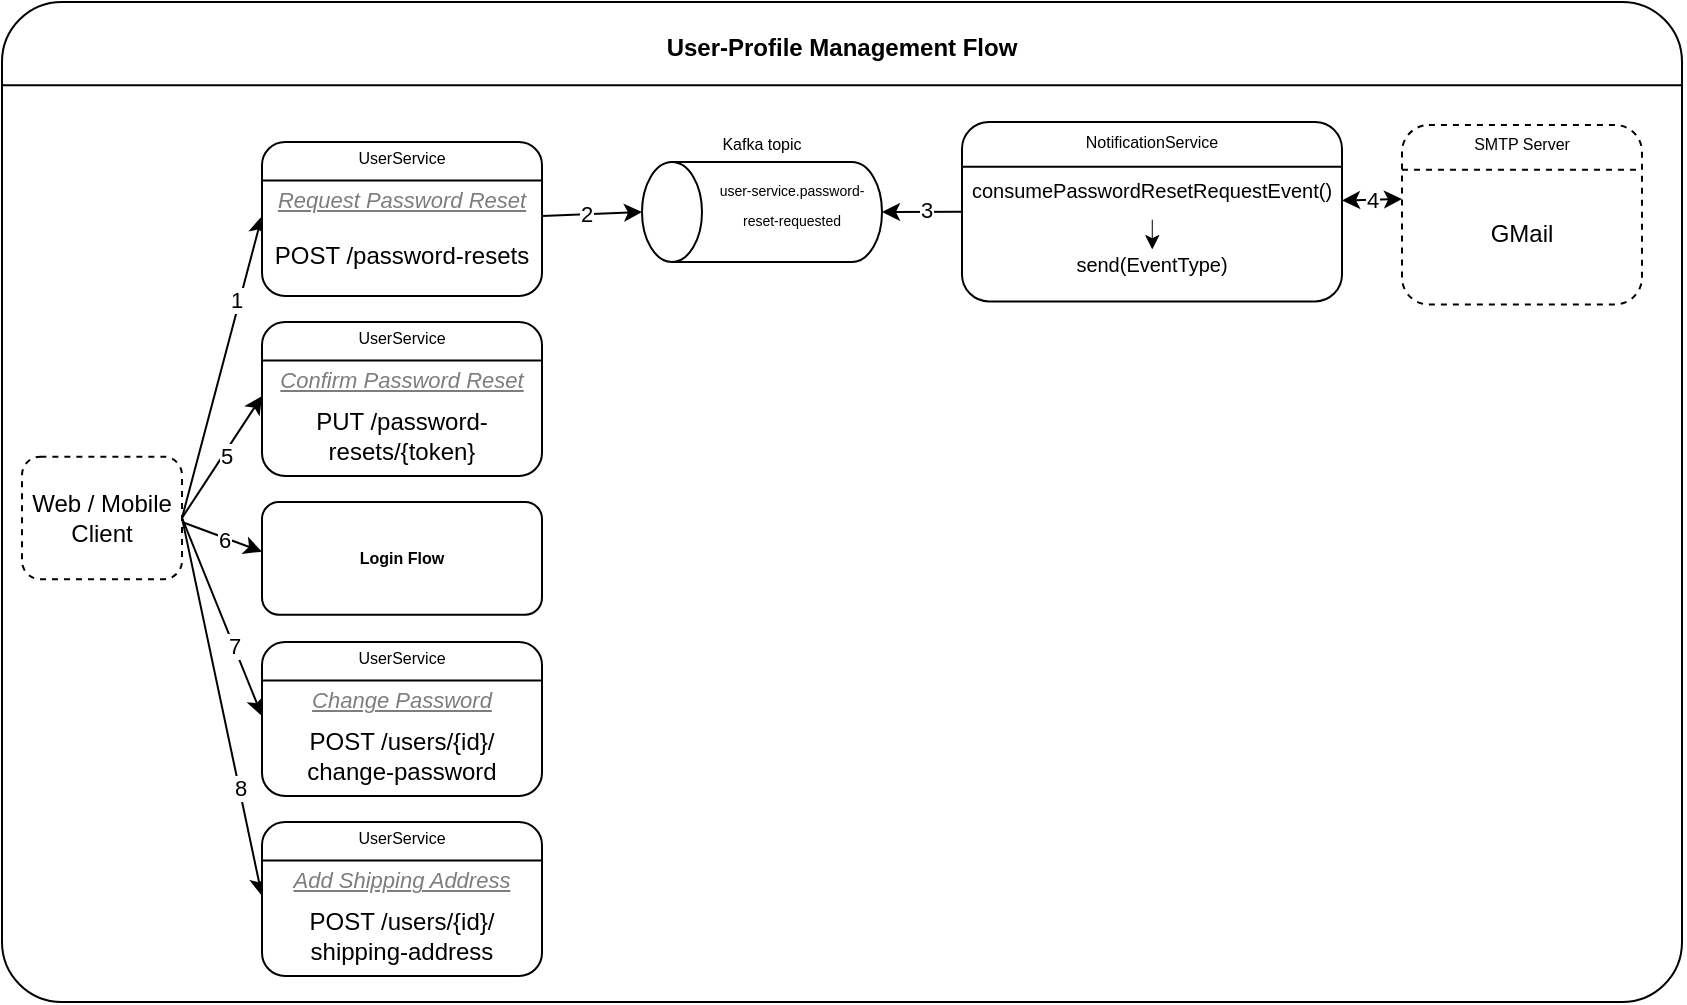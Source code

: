<mxfile version="26.0.9">
  <diagram name="Page-1" id="WvCnCqAWnMIpbijHtHZL">
    <mxGraphModel dx="789" dy="507" grid="1" gridSize="10" guides="1" tooltips="1" connect="1" arrows="1" fold="1" page="1" pageScale="1" pageWidth="900" pageHeight="550" math="0" shadow="0" adaptiveColors="none">
      <root>
        <mxCell id="0" />
        <mxCell id="1" parent="0" />
        <mxCell id="gqzV20gzdIuS-wF16u76-38" value="" style="group;movable=1;resizable=1;rotatable=1;deletable=1;editable=1;locked=0;connectable=1;" parent="1" vertex="1" connectable="0">
          <mxGeometry x="40" y="20" width="840" height="500" as="geometry" />
        </mxCell>
        <mxCell id="aZz8Aj8nYfByZGTupD_b-3" value="" style="rounded=1;whiteSpace=wrap;html=1;container=0;arcSize=6;movable=1;resizable=1;rotatable=1;deletable=1;editable=1;locked=0;connectable=1;" parent="gqzV20gzdIuS-wF16u76-38" vertex="1">
          <mxGeometry width="840" height="500" as="geometry" />
        </mxCell>
        <mxCell id="aZz8Aj8nYfByZGTupD_b-5" value="&lt;b&gt;&lt;font style=&quot;font-size: 12px;&quot;&gt;User-Profile Management Flow&lt;/font&gt;&lt;/b&gt;" style="text;html=1;align=center;verticalAlign=middle;whiteSpace=wrap;rounded=0;fontSize=8;container=0;movable=1;resizable=1;rotatable=1;deletable=1;editable=1;locked=0;connectable=1;" parent="gqzV20gzdIuS-wF16u76-38" vertex="1">
          <mxGeometry width="840.0" height="46.733" as="geometry" />
        </mxCell>
        <mxCell id="aZz8Aj8nYfByZGTupD_b-4" value="" style="endArrow=none;html=1;rounded=0;exitX=0;exitY=0.25;exitDx=0;exitDy=0;entryX=1;entryY=0.25;entryDx=0;entryDy=0;movable=1;resizable=1;rotatable=1;deletable=1;editable=1;locked=0;connectable=1;" parent="gqzV20gzdIuS-wF16u76-38" edge="1">
          <mxGeometry width="50" height="50" relative="1" as="geometry">
            <mxPoint y="41.67" as="sourcePoint" />
            <mxPoint x="840.0" y="41.67" as="targetPoint" />
          </mxGeometry>
        </mxCell>
        <mxCell id="XXbXMdPIwVIZpTRcsrKY-1" value="" style="group;movable=1;resizable=1;rotatable=1;deletable=1;editable=1;locked=0;connectable=1;" vertex="1" connectable="0" parent="gqzV20gzdIuS-wF16u76-38">
          <mxGeometry x="130" y="250" width="140" height="56.35" as="geometry" />
        </mxCell>
        <mxCell id="XXbXMdPIwVIZpTRcsrKY-2" value="" style="group" vertex="1" connectable="0" parent="XXbXMdPIwVIZpTRcsrKY-1">
          <mxGeometry width="140" height="56.35" as="geometry" />
        </mxCell>
        <mxCell id="aZz8Aj8nYfByZGTupD_b-71" value="" style="rounded=1;whiteSpace=wrap;html=1;container=0;movable=1;resizable=1;rotatable=1;deletable=1;editable=1;locked=0;connectable=1;" parent="XXbXMdPIwVIZpTRcsrKY-2" vertex="1">
          <mxGeometry width="140" height="56.35" as="geometry" />
        </mxCell>
        <mxCell id="aZz8Aj8nYfByZGTupD_b-73" value="&lt;b&gt;Login Flow&lt;/b&gt;" style="text;html=1;align=center;verticalAlign=middle;whiteSpace=wrap;rounded=0;fontSize=8;container=0;movable=1;resizable=1;rotatable=1;deletable=1;editable=1;locked=0;connectable=1;" parent="XXbXMdPIwVIZpTRcsrKY-2" vertex="1">
          <mxGeometry y="21.54" width="140" height="13.28" as="geometry" />
        </mxCell>
        <mxCell id="aZz8Aj8nYfByZGTupD_b-11" value="Web / Mobile Client" style="rounded=1;whiteSpace=wrap;html=1;dashed=1;container=0;movable=1;resizable=1;rotatable=1;deletable=1;editable=1;locked=0;connectable=1;" parent="1" vertex="1">
          <mxGeometry x="50" y="247.319" width="80" height="61.277" as="geometry" />
        </mxCell>
        <mxCell id="aZz8Aj8nYfByZGTupD_b-44" value="" style="endArrow=classic;startArrow=classic;html=1;rounded=0;exitX=1;exitY=0.75;exitDx=0;exitDy=0;entryX=0;entryY=0.25;entryDx=0;entryDy=0;movable=1;resizable=1;rotatable=1;deletable=1;editable=1;locked=0;connectable=1;" parent="1" source="aZz8Aj8nYfByZGTupD_b-28" target="aZz8Aj8nYfByZGTupD_b-35" edge="1">
          <mxGeometry width="50" height="50" relative="1" as="geometry">
            <mxPoint x="650" y="275.905" as="sourcePoint" />
            <mxPoint x="700" y="201.133" as="targetPoint" />
          </mxGeometry>
        </mxCell>
        <mxCell id="aZz8Aj8nYfByZGTupD_b-68" value="4" style="edgeLabel;html=1;align=center;verticalAlign=middle;resizable=1;points=[];container=0;movable=1;rotatable=1;deletable=1;editable=1;locked=0;connectable=1;" parent="aZz8Aj8nYfByZGTupD_b-44" vertex="1" connectable="0">
          <mxGeometry x="-0.03" relative="1" as="geometry">
            <mxPoint as="offset" />
          </mxGeometry>
        </mxCell>
        <mxCell id="aZz8Aj8nYfByZGTupD_b-32" value="" style="rounded=1;whiteSpace=wrap;html=1;dashed=1;container=0;movable=1;resizable=1;rotatable=1;deletable=1;editable=1;locked=0;connectable=1;" parent="1" vertex="1">
          <mxGeometry x="740" y="81.498" width="120" height="89.726" as="geometry" />
        </mxCell>
        <mxCell id="aZz8Aj8nYfByZGTupD_b-33" value="" style="endArrow=none;html=1;rounded=0;exitX=0;exitY=0.25;exitDx=0;exitDy=0;entryX=1;entryY=0.25;entryDx=0;entryDy=0;dashed=1;movable=1;resizable=1;rotatable=1;deletable=1;editable=1;locked=0;connectable=1;" parent="1" source="aZz8Aj8nYfByZGTupD_b-32" target="aZz8Aj8nYfByZGTupD_b-32" edge="1">
          <mxGeometry width="50" height="50" relative="1" as="geometry">
            <mxPoint x="750" y="111.077" as="sourcePoint" />
            <mxPoint x="800.24" y="51.589" as="targetPoint" />
          </mxGeometry>
        </mxCell>
        <mxCell id="aZz8Aj8nYfByZGTupD_b-34" value="SMTP Server" style="text;html=1;align=center;verticalAlign=middle;whiteSpace=wrap;rounded=0;fontSize=8;container=0;movable=1;resizable=1;rotatable=1;deletable=1;editable=1;locked=0;connectable=1;" parent="1" vertex="1">
          <mxGeometry x="740" y="81.498" width="120" height="19.441" as="geometry" />
        </mxCell>
        <mxCell id="aZz8Aj8nYfByZGTupD_b-35" value="GMail" style="text;html=1;align=center;verticalAlign=middle;whiteSpace=wrap;rounded=0;container=0;movable=1;resizable=1;rotatable=1;deletable=1;editable=1;locked=0;connectable=1;" parent="1" vertex="1">
          <mxGeometry x="740" y="100.938" width="120" height="70.286" as="geometry" />
        </mxCell>
        <mxCell id="aZz8Aj8nYfByZGTupD_b-25" value="" style="rounded=1;whiteSpace=wrap;html=1;container=0;movable=1;resizable=1;rotatable=1;deletable=1;editable=1;locked=0;connectable=1;" parent="1" vertex="1">
          <mxGeometry x="520" y="80.002" width="190" height="89.726" as="geometry" />
        </mxCell>
        <mxCell id="aZz8Aj8nYfByZGTupD_b-26" value="" style="endArrow=none;html=1;rounded=0;exitX=0;exitY=0.25;exitDx=0;exitDy=0;entryX=1;entryY=0.25;entryDx=0;entryDy=0;movable=1;resizable=1;rotatable=1;deletable=1;editable=1;locked=0;connectable=1;" parent="1" source="aZz8Aj8nYfByZGTupD_b-25" target="aZz8Aj8nYfByZGTupD_b-25" edge="1">
          <mxGeometry width="50" height="50" relative="1" as="geometry">
            <mxPoint x="535.833" y="109.582" as="sourcePoint" />
            <mxPoint x="615.38" y="50.093" as="targetPoint" />
          </mxGeometry>
        </mxCell>
        <mxCell id="aZz8Aj8nYfByZGTupD_b-27" value="NotificationService" style="text;html=1;align=center;verticalAlign=middle;whiteSpace=wrap;rounded=0;fontSize=8;container=0;movable=1;resizable=1;rotatable=1;deletable=1;editable=1;locked=0;connectable=1;" parent="1" vertex="1">
          <mxGeometry x="520" y="80.002" width="190" height="19.441" as="geometry" />
        </mxCell>
        <mxCell id="aZz8Aj8nYfByZGTupD_b-28" value="consumePasswordResetRequestEvent()" style="text;html=1;align=center;verticalAlign=middle;whiteSpace=wrap;rounded=0;container=0;fontSize=10;movable=1;resizable=1;rotatable=1;deletable=1;editable=1;locked=0;connectable=1;" parent="1" vertex="1">
          <mxGeometry x="520" y="102.434" width="190" height="22.432" as="geometry" />
        </mxCell>
        <mxCell id="aZz8Aj8nYfByZGTupD_b-29" style="edgeStyle=orthogonalEdgeStyle;orthogonalLoop=1;jettySize=auto;html=1;exitX=0.5;exitY=1;exitDx=0;exitDy=0;rounded=1;curved=0;strokeWidth=0.5;shadow=0;flowAnimation=0;movable=1;resizable=1;rotatable=1;deletable=1;editable=1;locked=0;connectable=1;" parent="1" edge="1">
          <mxGeometry relative="1" as="geometry">
            <mxPoint x="614.884" y="128.604" as="sourcePoint" />
            <mxPoint x="614.884" y="143.558" as="targetPoint" />
          </mxGeometry>
        </mxCell>
        <mxCell id="aZz8Aj8nYfByZGTupD_b-30" value="send(EventType)" style="text;html=1;align=center;verticalAlign=middle;whiteSpace=wrap;rounded=0;container=0;fontSize=10;movable=1;resizable=1;rotatable=1;deletable=1;editable=1;locked=0;connectable=1;" parent="1" vertex="1">
          <mxGeometry x="520" y="139.82" width="190" height="22.432" as="geometry" />
        </mxCell>
        <mxCell id="aZz8Aj8nYfByZGTupD_b-43" value="" style="endArrow=classic;html=1;rounded=0;exitX=0;exitY=0.5;exitDx=0;exitDy=0;entryX=0.5;entryY=1;entryDx=0;entryDy=0;entryPerimeter=0;movable=1;resizable=1;rotatable=1;deletable=1;editable=1;locked=0;connectable=1;" parent="1" source="aZz8Aj8nYfByZGTupD_b-25" target="aZz8Aj8nYfByZGTupD_b-8" edge="1">
          <mxGeometry width="50" height="50" relative="1" as="geometry">
            <mxPoint x="480" y="170" as="sourcePoint" />
            <mxPoint x="436" y="207" as="targetPoint" />
          </mxGeometry>
        </mxCell>
        <mxCell id="aZz8Aj8nYfByZGTupD_b-67" value="3" style="edgeLabel;html=1;align=center;verticalAlign=middle;resizable=1;points=[];container=0;movable=1;rotatable=1;deletable=1;editable=1;locked=0;connectable=1;" parent="aZz8Aj8nYfByZGTupD_b-43" vertex="1" connectable="0">
          <mxGeometry x="-0.079" y="-1" relative="1" as="geometry">
            <mxPoint as="offset" />
          </mxGeometry>
        </mxCell>
        <mxCell id="aZz8Aj8nYfByZGTupD_b-6" value="" style="endArrow=classic;html=1;rounded=0;exitX=1;exitY=1;exitDx=0;exitDy=0;entryX=0.5;entryY=0;entryDx=0;entryDy=0;entryPerimeter=0;movable=1;resizable=1;rotatable=1;deletable=1;editable=1;locked=0;connectable=1;" parent="1" source="gqzV20gzdIuS-wF16u76-6" target="aZz8Aj8nYfByZGTupD_b-8" edge="1">
          <mxGeometry width="50" height="50" relative="1" as="geometry">
            <mxPoint x="330" y="143" as="sourcePoint" />
            <mxPoint x="410" y="135.5" as="targetPoint" />
          </mxGeometry>
        </mxCell>
        <mxCell id="aZz8Aj8nYfByZGTupD_b-66" value="2" style="edgeLabel;html=1;align=center;verticalAlign=middle;resizable=1;points=[];container=0;movable=1;rotatable=1;deletable=1;editable=1;locked=0;connectable=1;" parent="aZz8Aj8nYfByZGTupD_b-6" vertex="1" connectable="0">
          <mxGeometry x="-0.146" relative="1" as="geometry">
            <mxPoint as="offset" />
          </mxGeometry>
        </mxCell>
        <mxCell id="aZz8Aj8nYfByZGTupD_b-8" value="" style="shape=cylinder3;whiteSpace=wrap;html=1;boundedLbl=1;backgroundOutline=1;size=15;direction=north;container=0;movable=1;resizable=1;rotatable=1;deletable=1;editable=1;locked=0;connectable=1;" parent="1" vertex="1">
          <mxGeometry x="360" y="100" width="120" height="50" as="geometry" />
        </mxCell>
        <mxCell id="aZz8Aj8nYfByZGTupD_b-9" value="&lt;font style=&quot;font-size: 8px;&quot;&gt;Kafka topic&lt;/font&gt;" style="text;html=1;align=center;verticalAlign=middle;whiteSpace=wrap;rounded=0;container=0;movable=1;resizable=1;rotatable=1;deletable=1;editable=1;locked=0;connectable=1;" parent="1" vertex="1">
          <mxGeometry x="360" y="80" width="120" height="20" as="geometry" />
        </mxCell>
        <mxCell id="aZz8Aj8nYfByZGTupD_b-10" value="&lt;font style=&quot;font-size: 7px;&quot;&gt;user-service.password-reset-requested&lt;/font&gt;" style="text;html=1;align=center;verticalAlign=middle;whiteSpace=wrap;rounded=0;container=0;movable=1;resizable=1;rotatable=1;deletable=1;editable=1;locked=0;connectable=1;" parent="1" vertex="1">
          <mxGeometry x="390" y="115" width="90" height="10" as="geometry" />
        </mxCell>
        <mxCell id="gqzV20gzdIuS-wF16u76-27" value="" style="endArrow=classic;html=1;rounded=0;exitX=1;exitY=0.5;exitDx=0;exitDy=0;entryX=0;entryY=0;entryDx=0;entryDy=0;movable=1;resizable=1;rotatable=1;deletable=1;editable=1;locked=0;connectable=1;" parent="1" source="aZz8Aj8nYfByZGTupD_b-11" target="gqzV20gzdIuS-wF16u76-5" edge="1">
          <mxGeometry width="50" height="50" relative="1" as="geometry">
            <mxPoint x="100" y="220" as="sourcePoint" />
            <mxPoint x="150" y="170" as="targetPoint" />
          </mxGeometry>
        </mxCell>
        <mxCell id="gqzV20gzdIuS-wF16u76-32" value="1" style="edgeLabel;html=1;align=center;verticalAlign=middle;resizable=1;points=[];movable=1;rotatable=1;deletable=1;editable=1;locked=0;connectable=1;container=0;" parent="gqzV20gzdIuS-wF16u76-27" vertex="1" connectable="0">
          <mxGeometry x="0.433" y="2" relative="1" as="geometry">
            <mxPoint as="offset" />
          </mxGeometry>
        </mxCell>
        <mxCell id="gqzV20gzdIuS-wF16u76-29" value="" style="endArrow=classic;html=1;rounded=0;exitX=1;exitY=0.5;exitDx=0;exitDy=0;entryX=0;entryY=0;entryDx=0;entryDy=0;movable=1;resizable=1;rotatable=1;deletable=1;editable=1;locked=0;connectable=1;" parent="1" source="aZz8Aj8nYfByZGTupD_b-11" target="gqzV20gzdIuS-wF16u76-12" edge="1">
          <mxGeometry width="50" height="50" relative="1" as="geometry">
            <mxPoint x="100" y="420" as="sourcePoint" />
            <mxPoint x="150" y="370" as="targetPoint" />
          </mxGeometry>
        </mxCell>
        <mxCell id="gqzV20gzdIuS-wF16u76-34" value="5" style="edgeLabel;html=1;align=center;verticalAlign=middle;resizable=1;points=[];movable=1;rotatable=1;deletable=1;editable=1;locked=0;connectable=1;container=0;" parent="gqzV20gzdIuS-wF16u76-29" vertex="1" connectable="0">
          <mxGeometry x="0.04" y="-1" relative="1" as="geometry">
            <mxPoint as="offset" />
          </mxGeometry>
        </mxCell>
        <mxCell id="gqzV20gzdIuS-wF16u76-30" value="" style="endArrow=classic;html=1;rounded=0;exitX=1;exitY=0.5;exitDx=0;exitDy=0;entryX=0;entryY=0;entryDx=0;entryDy=0;movable=1;resizable=1;rotatable=1;deletable=1;editable=1;locked=0;connectable=1;" parent="1" source="aZz8Aj8nYfByZGTupD_b-11" target="gqzV20gzdIuS-wF16u76-18" edge="1">
          <mxGeometry width="50" height="50" relative="1" as="geometry">
            <mxPoint x="110" y="400" as="sourcePoint" />
            <mxPoint x="160" y="350" as="targetPoint" />
          </mxGeometry>
        </mxCell>
        <mxCell id="gqzV20gzdIuS-wF16u76-35" value="7" style="edgeLabel;html=1;align=center;verticalAlign=middle;resizable=1;points=[];movable=1;rotatable=1;deletable=1;editable=1;locked=0;connectable=1;container=0;" parent="gqzV20gzdIuS-wF16u76-30" vertex="1" connectable="0">
          <mxGeometry x="0.282" relative="1" as="geometry">
            <mxPoint as="offset" />
          </mxGeometry>
        </mxCell>
        <mxCell id="gqzV20gzdIuS-wF16u76-31" value="" style="endArrow=classic;html=1;rounded=0;exitX=1;exitY=0.5;exitDx=0;exitDy=0;entryX=0;entryY=1;entryDx=0;entryDy=0;movable=1;resizable=1;rotatable=1;deletable=1;editable=1;locked=0;connectable=1;" parent="1" source="aZz8Aj8nYfByZGTupD_b-11" target="gqzV20gzdIuS-wF16u76-25" edge="1">
          <mxGeometry width="50" height="50" relative="1" as="geometry">
            <mxPoint x="80" y="430" as="sourcePoint" />
            <mxPoint x="130" y="380" as="targetPoint" />
          </mxGeometry>
        </mxCell>
        <mxCell id="gqzV20gzdIuS-wF16u76-36" value="8" style="edgeLabel;html=1;align=center;verticalAlign=middle;resizable=1;points=[];movable=1;rotatable=1;deletable=1;editable=1;locked=0;connectable=1;container=0;" parent="gqzV20gzdIuS-wF16u76-31" vertex="1" connectable="0">
          <mxGeometry x="0.422" relative="1" as="geometry">
            <mxPoint as="offset" />
          </mxGeometry>
        </mxCell>
        <mxCell id="gqzV20gzdIuS-wF16u76-9" value="" style="rounded=1;whiteSpace=wrap;html=1;container=0;movable=1;resizable=1;rotatable=1;deletable=1;editable=1;locked=0;connectable=1;" parent="1" vertex="1">
          <mxGeometry x="170" y="180" width="140" height="77" as="geometry" />
        </mxCell>
        <mxCell id="gqzV20gzdIuS-wF16u76-10" value="" style="endArrow=none;html=1;rounded=0;exitX=0;exitY=0.25;exitDx=0;exitDy=0;entryX=1;entryY=0.25;entryDx=0;entryDy=0;movable=1;resizable=1;rotatable=1;deletable=1;editable=1;locked=0;connectable=1;" parent="1" source="gqzV20gzdIuS-wF16u76-9" target="gqzV20gzdIuS-wF16u76-9" edge="1">
          <mxGeometry width="50" height="50" relative="1" as="geometry">
            <mxPoint x="180.0" y="199.78" as="sourcePoint" />
            <mxPoint x="230.24" y="160" as="targetPoint" />
          </mxGeometry>
        </mxCell>
        <mxCell id="gqzV20gzdIuS-wF16u76-11" value="UserService" style="text;html=1;align=center;verticalAlign=middle;whiteSpace=wrap;rounded=0;fontSize=8;container=0;movable=1;resizable=1;rotatable=1;deletable=1;editable=1;locked=0;connectable=1;" parent="1" vertex="1">
          <mxGeometry x="170" y="181" width="140" height="13" as="geometry" />
        </mxCell>
        <mxCell id="gqzV20gzdIuS-wF16u76-12" value="PUT /password-resets/{token}" style="text;html=1;align=center;verticalAlign=middle;whiteSpace=wrap;rounded=0;container=0;movable=1;resizable=1;rotatable=1;deletable=1;editable=1;locked=0;connectable=1;" parent="1" vertex="1">
          <mxGeometry x="170" y="217" width="140" height="39" as="geometry" />
        </mxCell>
        <mxCell id="gqzV20gzdIuS-wF16u76-13" value="&lt;i&gt;&lt;u&gt;&lt;font style=&quot;font-size: 11px;&quot;&gt;Confirm Password Reset&lt;/font&gt;&lt;/u&gt;&lt;/i&gt;" style="text;html=1;align=center;verticalAlign=middle;whiteSpace=wrap;rounded=0;fillColor=none;gradientColor=none;dashed=1;fontColor=#7D7D7D;container=0;movable=1;resizable=1;rotatable=1;deletable=1;editable=1;locked=0;connectable=1;" parent="1" vertex="1">
          <mxGeometry x="170" y="200" width="140" height="17" as="geometry" />
        </mxCell>
        <mxCell id="gqzV20gzdIuS-wF16u76-15" value="" style="rounded=1;whiteSpace=wrap;html=1;container=0;movable=1;resizable=1;rotatable=1;deletable=1;editable=1;locked=0;connectable=1;" parent="1" vertex="1">
          <mxGeometry x="170" y="340" width="140" height="77" as="geometry" />
        </mxCell>
        <mxCell id="gqzV20gzdIuS-wF16u76-16" value="" style="endArrow=none;html=1;rounded=0;exitX=0;exitY=0.25;exitDx=0;exitDy=0;entryX=1;entryY=0.25;entryDx=0;entryDy=0;movable=1;resizable=1;rotatable=1;deletable=1;editable=1;locked=0;connectable=1;" parent="1" source="gqzV20gzdIuS-wF16u76-15" target="gqzV20gzdIuS-wF16u76-15" edge="1">
          <mxGeometry width="50" height="50" relative="1" as="geometry">
            <mxPoint x="180.0" y="359.78" as="sourcePoint" />
            <mxPoint x="230.24" y="320" as="targetPoint" />
          </mxGeometry>
        </mxCell>
        <mxCell id="gqzV20gzdIuS-wF16u76-17" value="UserService" style="text;html=1;align=center;verticalAlign=middle;whiteSpace=wrap;rounded=0;fontSize=8;container=0;movable=1;resizable=1;rotatable=1;deletable=1;editable=1;locked=0;connectable=1;" parent="1" vertex="1">
          <mxGeometry x="170" y="341" width="140" height="13" as="geometry" />
        </mxCell>
        <mxCell id="gqzV20gzdIuS-wF16u76-18" value="POST /users/{id}/&lt;div&gt;change-password&lt;/div&gt;" style="text;html=1;align=center;verticalAlign=middle;whiteSpace=wrap;rounded=0;container=0;movable=1;resizable=1;rotatable=1;deletable=1;editable=1;locked=0;connectable=1;" parent="1" vertex="1">
          <mxGeometry x="170" y="377" width="140" height="39" as="geometry" />
        </mxCell>
        <mxCell id="gqzV20gzdIuS-wF16u76-19" value="&lt;i&gt;&lt;u&gt;&lt;font style=&quot;font-size: 11px;&quot;&gt;Change Password&lt;/font&gt;&lt;/u&gt;&lt;/i&gt;" style="text;html=1;align=center;verticalAlign=middle;whiteSpace=wrap;rounded=0;fillColor=none;gradientColor=none;dashed=1;fontColor=#7D7D7D;container=0;movable=1;resizable=1;rotatable=1;deletable=1;editable=1;locked=0;connectable=1;" parent="1" vertex="1">
          <mxGeometry x="170" y="360" width="140" height="17" as="geometry" />
        </mxCell>
        <mxCell id="gqzV20gzdIuS-wF16u76-21" value="" style="rounded=1;whiteSpace=wrap;html=1;container=0;movable=1;resizable=1;rotatable=1;deletable=1;editable=1;locked=0;connectable=1;" parent="1" vertex="1">
          <mxGeometry x="170" y="430" width="140" height="77" as="geometry" />
        </mxCell>
        <mxCell id="gqzV20gzdIuS-wF16u76-22" value="" style="endArrow=none;html=1;rounded=0;exitX=0;exitY=0.25;exitDx=0;exitDy=0;entryX=1;entryY=0.25;entryDx=0;entryDy=0;movable=1;resizable=1;rotatable=1;deletable=1;editable=1;locked=0;connectable=1;" parent="1" source="gqzV20gzdIuS-wF16u76-21" target="gqzV20gzdIuS-wF16u76-21" edge="1">
          <mxGeometry width="50" height="50" relative="1" as="geometry">
            <mxPoint x="180.0" y="449.78" as="sourcePoint" />
            <mxPoint x="230.24" y="410" as="targetPoint" />
          </mxGeometry>
        </mxCell>
        <mxCell id="gqzV20gzdIuS-wF16u76-23" value="UserService" style="text;html=1;align=center;verticalAlign=middle;whiteSpace=wrap;rounded=0;fontSize=8;container=0;movable=1;resizable=1;rotatable=1;deletable=1;editable=1;locked=0;connectable=1;" parent="1" vertex="1">
          <mxGeometry x="170" y="431" width="140" height="13" as="geometry" />
        </mxCell>
        <mxCell id="gqzV20gzdIuS-wF16u76-24" value="POST /users/{id}/&lt;div&gt;shipping-address&lt;/div&gt;" style="text;html=1;align=center;verticalAlign=middle;whiteSpace=wrap;rounded=0;container=0;movable=1;resizable=1;rotatable=1;deletable=1;editable=1;locked=0;connectable=1;" parent="1" vertex="1">
          <mxGeometry x="170" y="467" width="140" height="39" as="geometry" />
        </mxCell>
        <mxCell id="gqzV20gzdIuS-wF16u76-25" value="&lt;i&gt;&lt;u&gt;&lt;font style=&quot;font-size: 11px;&quot;&gt;Add Shipping Address&lt;/font&gt;&lt;/u&gt;&lt;/i&gt;" style="text;html=1;align=center;verticalAlign=middle;whiteSpace=wrap;rounded=0;fillColor=none;gradientColor=none;dashed=1;fontColor=#7D7D7D;container=0;movable=1;resizable=1;rotatable=1;deletable=1;editable=1;locked=0;connectable=1;" parent="1" vertex="1">
          <mxGeometry x="170" y="450" width="140" height="17" as="geometry" />
        </mxCell>
        <mxCell id="gqzV20gzdIuS-wF16u76-2" value="" style="rounded=1;whiteSpace=wrap;html=1;container=0;movable=1;resizable=1;rotatable=1;deletable=1;editable=1;locked=0;connectable=1;" parent="1" vertex="1">
          <mxGeometry x="170" y="90" width="140" height="77" as="geometry" />
        </mxCell>
        <mxCell id="gqzV20gzdIuS-wF16u76-3" value="" style="endArrow=none;html=1;rounded=0;exitX=0;exitY=0.25;exitDx=0;exitDy=0;entryX=1;entryY=0.25;entryDx=0;entryDy=0;movable=1;resizable=1;rotatable=1;deletable=1;editable=1;locked=0;connectable=1;" parent="1" source="gqzV20gzdIuS-wF16u76-2" target="gqzV20gzdIuS-wF16u76-2" edge="1">
          <mxGeometry width="50" height="50" relative="1" as="geometry">
            <mxPoint x="180.0" y="109.78" as="sourcePoint" />
            <mxPoint x="230.24" y="70" as="targetPoint" />
          </mxGeometry>
        </mxCell>
        <mxCell id="gqzV20gzdIuS-wF16u76-4" value="UserService" style="text;html=1;align=center;verticalAlign=middle;whiteSpace=wrap;rounded=0;fontSize=8;container=0;movable=1;resizable=1;rotatable=1;deletable=1;editable=1;locked=0;connectable=1;" parent="1" vertex="1">
          <mxGeometry x="170" y="91" width="140" height="13" as="geometry" />
        </mxCell>
        <mxCell id="gqzV20gzdIuS-wF16u76-5" value="POST /password-resets" style="text;html=1;align=center;verticalAlign=middle;whiteSpace=wrap;rounded=0;container=0;movable=1;resizable=1;rotatable=1;deletable=1;editable=1;locked=0;connectable=1;" parent="1" vertex="1">
          <mxGeometry x="170" y="127" width="140" height="39" as="geometry" />
        </mxCell>
        <mxCell id="gqzV20gzdIuS-wF16u76-6" value="&lt;i&gt;&lt;u&gt;&lt;font style=&quot;font-size: 11px;&quot;&gt;Request Password Reset&lt;/font&gt;&lt;/u&gt;&lt;/i&gt;" style="text;html=1;align=center;verticalAlign=middle;whiteSpace=wrap;rounded=0;fillColor=none;gradientColor=none;dashed=1;fontColor=#7D7D7D;container=0;movable=1;resizable=1;rotatable=1;deletable=1;editable=1;locked=0;connectable=1;" parent="1" vertex="1">
          <mxGeometry x="170" y="110" width="140" height="17" as="geometry" />
        </mxCell>
        <mxCell id="XXbXMdPIwVIZpTRcsrKY-4" value="" style="endArrow=classic;html=1;rounded=0;entryX=0;entryY=0.25;entryDx=0;entryDy=0;movable=1;resizable=1;rotatable=1;deletable=1;editable=1;locked=0;connectable=1;" edge="1" parent="1" target="aZz8Aj8nYfByZGTupD_b-73">
          <mxGeometry width="50" height="50" relative="1" as="geometry">
            <mxPoint x="130" y="280" as="sourcePoint" />
            <mxPoint x="180" y="227" as="targetPoint" />
          </mxGeometry>
        </mxCell>
        <mxCell id="XXbXMdPIwVIZpTRcsrKY-5" value="6" style="edgeLabel;html=1;align=center;verticalAlign=middle;resizable=1;points=[];movable=1;rotatable=1;deletable=1;editable=1;locked=0;connectable=1;container=0;" vertex="1" connectable="0" parent="XXbXMdPIwVIZpTRcsrKY-4">
          <mxGeometry x="0.04" y="-1" relative="1" as="geometry">
            <mxPoint as="offset" />
          </mxGeometry>
        </mxCell>
      </root>
    </mxGraphModel>
  </diagram>
</mxfile>
